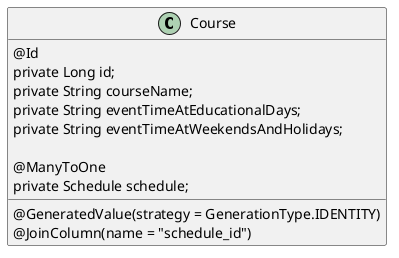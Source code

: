 @startuml
class Course {

    @Id
    @GeneratedValue(strategy = GenerationType.IDENTITY)
    private Long id;
    private String courseName;
    private String eventTimeAtEducationalDays;
    private String eventTimeAtWeekendsAndHolidays;

    @ManyToOne
    @JoinColumn(name = "schedule_id")
    private Schedule schedule;
}
@enduml